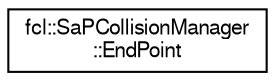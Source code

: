 digraph "Graphical Class Hierarchy"
{
  edge [fontname="FreeSans",fontsize="10",labelfontname="FreeSans",labelfontsize="10"];
  node [fontname="FreeSans",fontsize="10",shape=record];
  rankdir="LR";
  Node1 [label="fcl::SaPCollisionManager\l::EndPoint",height=0.2,width=0.4,color="black", fillcolor="white", style="filled",URL="$a00051.html",tooltip="End point for an interval. "];
}
